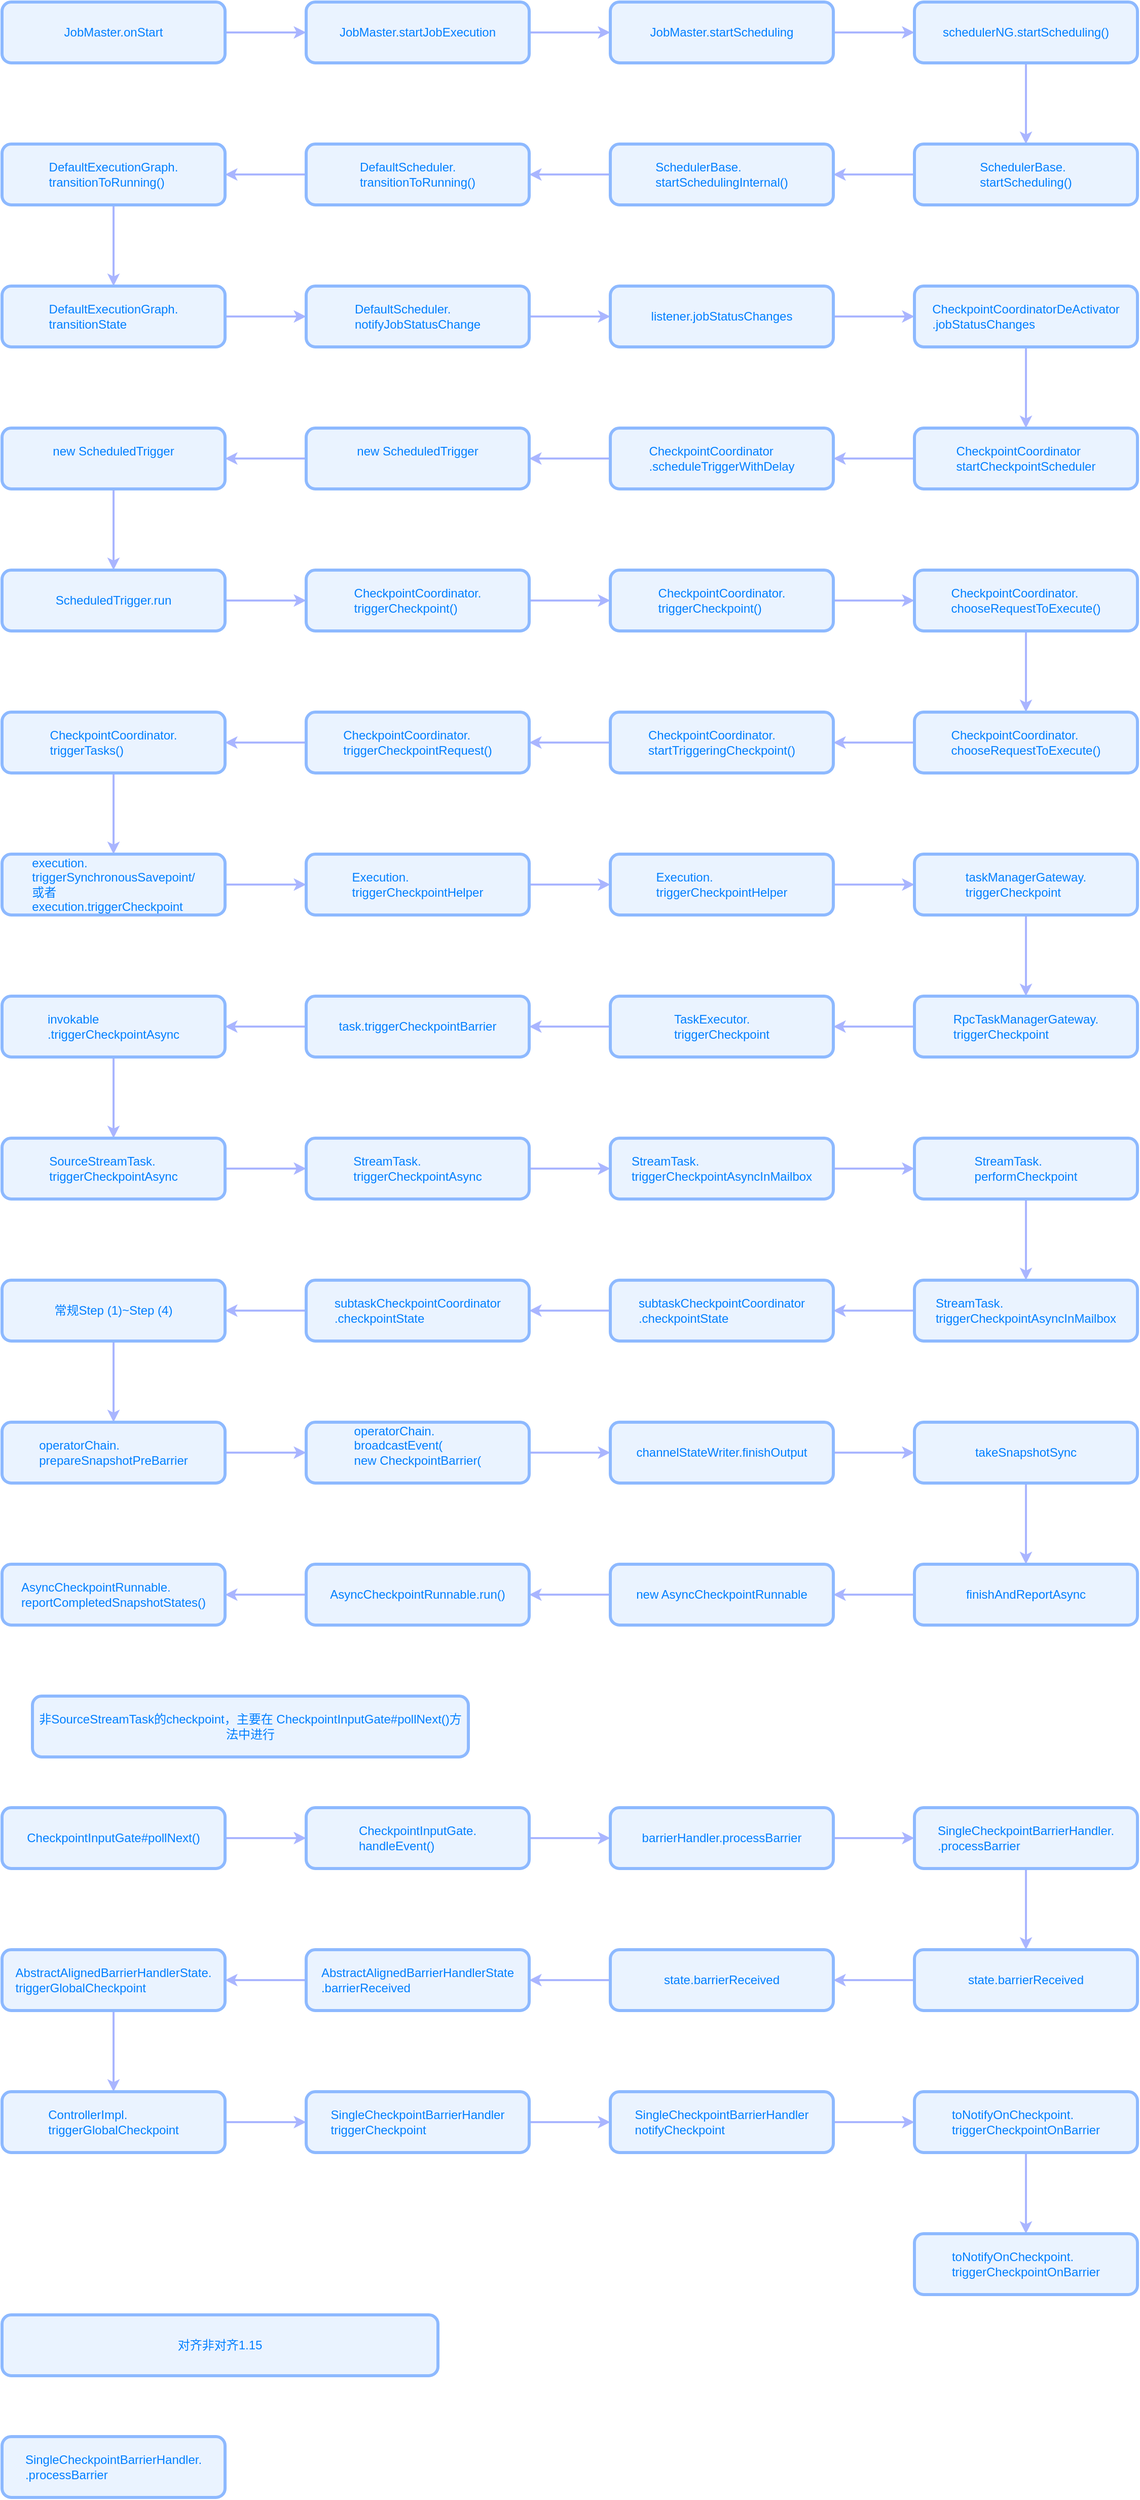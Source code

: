 <mxfile version="20.2.3" type="github">
  <diagram id="rIVFuziZvPPRcLXx0T_O" name="第 1 页">
    <mxGraphModel dx="1422" dy="706" grid="1" gridSize="10" guides="1" tooltips="1" connect="1" arrows="1" fold="1" page="1" pageScale="1" pageWidth="827" pageHeight="1169" math="0" shadow="0">
      <root>
        <mxCell id="0" />
        <mxCell id="1" parent="0" />
        <mxCell id="JBiYZkBzwP2a8FWgT42R-4" value="" style="edgeStyle=orthogonalEdgeStyle;rounded=0;orthogonalLoop=1;jettySize=auto;html=1;fontFamily=Helvetica;fontSize=12;fontColor=#007FFF;strokeColor=#A9B5FF;strokeWidth=2;" parent="1" source="JBiYZkBzwP2a8FWgT42R-1" target="JBiYZkBzwP2a8FWgT42R-3" edge="1">
          <mxGeometry relative="1" as="geometry" />
        </mxCell>
        <mxCell id="JBiYZkBzwP2a8FWgT42R-1" value="&lt;span style=&quot;text-align: left;&quot;&gt;&lt;font color=&quot;#007fff&quot;&gt;JobMaster.&lt;/font&gt;&lt;/span&gt;&lt;font color=&quot;#007fff&quot;&gt;onStart&lt;/font&gt;" style="rounded=1;whiteSpace=wrap;html=1;fillColor=#EAF3FF;strokeColor=#8DB9FF;strokeWidth=3;" parent="1" vertex="1">
          <mxGeometry x="50" y="120" width="220" height="60" as="geometry" />
        </mxCell>
        <mxCell id="JBiYZkBzwP2a8FWgT42R-6" value="" style="edgeStyle=orthogonalEdgeStyle;rounded=0;orthogonalLoop=1;jettySize=auto;html=1;fontFamily=Helvetica;fontSize=12;fontColor=#007FFF;strokeColor=#A9B5FF;strokeWidth=2;" parent="1" source="JBiYZkBzwP2a8FWgT42R-3" target="JBiYZkBzwP2a8FWgT42R-5" edge="1">
          <mxGeometry relative="1" as="geometry" />
        </mxCell>
        <mxCell id="JBiYZkBzwP2a8FWgT42R-3" value="&lt;span style=&quot;text-align: left;&quot;&gt;&lt;font color=&quot;#007fff&quot;&gt;JobMaster.startJobExecution&lt;/font&gt;&lt;/span&gt;" style="rounded=1;whiteSpace=wrap;html=1;fillColor=#EAF3FF;strokeColor=#8DB9FF;strokeWidth=3;" parent="1" vertex="1">
          <mxGeometry x="350" y="120" width="220" height="60" as="geometry" />
        </mxCell>
        <mxCell id="JBiYZkBzwP2a8FWgT42R-8" value="" style="edgeStyle=orthogonalEdgeStyle;rounded=0;orthogonalLoop=1;jettySize=auto;html=1;fontFamily=Helvetica;fontSize=12;fontColor=#007FFF;strokeColor=#A9B5FF;strokeWidth=2;" parent="1" source="JBiYZkBzwP2a8FWgT42R-5" target="JBiYZkBzwP2a8FWgT42R-7" edge="1">
          <mxGeometry relative="1" as="geometry" />
        </mxCell>
        <mxCell id="JBiYZkBzwP2a8FWgT42R-5" value="&lt;span style=&quot;text-align: left;&quot;&gt;&lt;font color=&quot;#007fff&quot;&gt;JobMaster.&lt;/font&gt;&lt;/span&gt;&lt;font color=&quot;#007fff&quot;&gt;startScheduling&lt;/font&gt;" style="rounded=1;whiteSpace=wrap;html=1;fillColor=#EAF3FF;strokeColor=#8DB9FF;strokeWidth=3;" parent="1" vertex="1">
          <mxGeometry x="650" y="120" width="220" height="60" as="geometry" />
        </mxCell>
        <mxCell id="JBiYZkBzwP2a8FWgT42R-10" value="" style="edgeStyle=orthogonalEdgeStyle;rounded=0;orthogonalLoop=1;jettySize=auto;html=1;fontFamily=Helvetica;fontSize=12;fontColor=#007FFF;strokeColor=#A9B5FF;strokeWidth=2;" parent="1" source="JBiYZkBzwP2a8FWgT42R-7" target="JBiYZkBzwP2a8FWgT42R-9" edge="1">
          <mxGeometry relative="1" as="geometry" />
        </mxCell>
        <mxCell id="JBiYZkBzwP2a8FWgT42R-7" value="&lt;div style=&quot;text-align: left;&quot;&gt;&lt;span style=&quot;background-color: initial;&quot;&gt;&lt;font color=&quot;#007fff&quot;&gt;schedulerNG.startScheduling()&lt;/font&gt;&lt;/span&gt;&lt;/div&gt;" style="rounded=1;whiteSpace=wrap;html=1;fillColor=#EAF3FF;strokeColor=#8DB9FF;strokeWidth=3;" parent="1" vertex="1">
          <mxGeometry x="950" y="120" width="220" height="60" as="geometry" />
        </mxCell>
        <mxCell id="JBiYZkBzwP2a8FWgT42R-12" value="" style="edgeStyle=orthogonalEdgeStyle;rounded=0;orthogonalLoop=1;jettySize=auto;html=1;fontFamily=Helvetica;fontSize=12;fontColor=#007FFF;strokeColor=#A9B5FF;strokeWidth=2;" parent="1" source="JBiYZkBzwP2a8FWgT42R-9" target="JBiYZkBzwP2a8FWgT42R-11" edge="1">
          <mxGeometry relative="1" as="geometry" />
        </mxCell>
        <mxCell id="JBiYZkBzwP2a8FWgT42R-9" value="&lt;div style=&quot;text-align: left;&quot;&gt;&lt;span style=&quot;background-color: initial;&quot;&gt;&lt;font color=&quot;#007fff&quot;&gt;SchedulerBase.&lt;/font&gt;&lt;/span&gt;&lt;/div&gt;&lt;span style=&quot;color: rgb(0, 127, 255); text-align: left;&quot;&gt;startScheduling()&lt;/span&gt;" style="rounded=1;whiteSpace=wrap;html=1;fillColor=#EAF3FF;strokeColor=#8DB9FF;strokeWidth=3;" parent="1" vertex="1">
          <mxGeometry x="950" y="260" width="220" height="60" as="geometry" />
        </mxCell>
        <mxCell id="JBiYZkBzwP2a8FWgT42R-14" value="" style="edgeStyle=orthogonalEdgeStyle;rounded=0;orthogonalLoop=1;jettySize=auto;html=1;fontFamily=Helvetica;fontSize=12;fontColor=#007FFF;strokeColor=#A9B5FF;strokeWidth=2;" parent="1" source="JBiYZkBzwP2a8FWgT42R-11" target="JBiYZkBzwP2a8FWgT42R-13" edge="1">
          <mxGeometry relative="1" as="geometry" />
        </mxCell>
        <mxCell id="JBiYZkBzwP2a8FWgT42R-11" value="&lt;div style=&quot;text-align: left;&quot;&gt;&lt;span style=&quot;background-color: initial;&quot;&gt;&lt;font color=&quot;#007fff&quot;&gt;SchedulerBase.&lt;/font&gt;&lt;/span&gt;&lt;/div&gt;&lt;div style=&quot;text-align: left;&quot;&gt;&lt;span style=&quot;background-color: initial;&quot;&gt;&lt;font color=&quot;#007fff&quot;&gt;startSchedulingInternal()&lt;/font&gt;&lt;/span&gt;&lt;/div&gt;" style="rounded=1;whiteSpace=wrap;html=1;fillColor=#EAF3FF;strokeColor=#8DB9FF;strokeWidth=3;" parent="1" vertex="1">
          <mxGeometry x="650" y="260" width="220" height="60" as="geometry" />
        </mxCell>
        <mxCell id="JBiYZkBzwP2a8FWgT42R-16" value="" style="edgeStyle=orthogonalEdgeStyle;rounded=0;orthogonalLoop=1;jettySize=auto;html=1;fontFamily=Helvetica;fontSize=12;fontColor=#007FFF;strokeColor=#A9B5FF;strokeWidth=2;" parent="1" source="JBiYZkBzwP2a8FWgT42R-13" target="JBiYZkBzwP2a8FWgT42R-15" edge="1">
          <mxGeometry relative="1" as="geometry" />
        </mxCell>
        <mxCell id="JBiYZkBzwP2a8FWgT42R-13" value="&lt;div style=&quot;text-align: left;&quot;&gt;&lt;span style=&quot;background-color: initial;&quot;&gt;&lt;font color=&quot;#007fff&quot;&gt;DefaultScheduler&lt;/font&gt;&lt;/span&gt;&lt;span style=&quot;color: rgb(0, 127, 255); background-color: initial;&quot;&gt;.&lt;/span&gt;&lt;/div&gt;&lt;div style=&quot;text-align: left;&quot;&gt;&lt;span style=&quot;background-color: initial;&quot;&gt;&lt;font color=&quot;#007fff&quot;&gt;transitionToRunning&lt;/font&gt;&lt;/span&gt;&lt;span style=&quot;color: rgb(0, 127, 255); background-color: initial;&quot;&gt;()&lt;/span&gt;&lt;/div&gt;" style="rounded=1;whiteSpace=wrap;html=1;fillColor=#EAF3FF;strokeColor=#8DB9FF;strokeWidth=3;" parent="1" vertex="1">
          <mxGeometry x="350" y="260" width="220" height="60" as="geometry" />
        </mxCell>
        <mxCell id="JBiYZkBzwP2a8FWgT42R-18" value="" style="edgeStyle=orthogonalEdgeStyle;rounded=0;orthogonalLoop=1;jettySize=auto;html=1;fontFamily=Helvetica;fontSize=12;fontColor=#007FFF;strokeColor=#A9B5FF;strokeWidth=2;" parent="1" source="JBiYZkBzwP2a8FWgT42R-15" target="JBiYZkBzwP2a8FWgT42R-17" edge="1">
          <mxGeometry relative="1" as="geometry" />
        </mxCell>
        <mxCell id="JBiYZkBzwP2a8FWgT42R-15" value="&lt;div style=&quot;text-align: left;&quot;&gt;&lt;span style=&quot;background-color: initial;&quot;&gt;&lt;font color=&quot;#007fff&quot;&gt;DefaultExecutionGraph&lt;/font&gt;&lt;/span&gt;&lt;span style=&quot;background-color: initial; color: rgb(0, 127, 255);&quot;&gt;.&lt;/span&gt;&lt;/div&gt;&lt;div style=&quot;text-align: left;&quot;&gt;&lt;span style=&quot;background-color: initial;&quot;&gt;&lt;font color=&quot;#007fff&quot;&gt;transitionToRunning&lt;/font&gt;&lt;/span&gt;&lt;span style=&quot;color: rgb(0, 127, 255); background-color: initial;&quot;&gt;()&lt;/span&gt;&lt;/div&gt;" style="rounded=1;whiteSpace=wrap;html=1;fillColor=#EAF3FF;strokeColor=#8DB9FF;strokeWidth=3;" parent="1" vertex="1">
          <mxGeometry x="50" y="260" width="220" height="60" as="geometry" />
        </mxCell>
        <mxCell id="JBiYZkBzwP2a8FWgT42R-20" value="" style="edgeStyle=orthogonalEdgeStyle;rounded=0;orthogonalLoop=1;jettySize=auto;html=1;fontFamily=Helvetica;fontSize=12;fontColor=#007FFF;strokeColor=#A9B5FF;strokeWidth=2;" parent="1" source="JBiYZkBzwP2a8FWgT42R-17" target="JBiYZkBzwP2a8FWgT42R-19" edge="1">
          <mxGeometry relative="1" as="geometry" />
        </mxCell>
        <mxCell id="JBiYZkBzwP2a8FWgT42R-17" value="&lt;div style=&quot;text-align: left;&quot;&gt;&lt;span style=&quot;background-color: initial;&quot;&gt;&lt;font color=&quot;#007fff&quot;&gt;DefaultExecutionGraph&lt;/font&gt;&lt;/span&gt;&lt;span style=&quot;background-color: initial; color: rgb(0, 127, 255);&quot;&gt;.&lt;/span&gt;&lt;/div&gt;&lt;div style=&quot;text-align: left;&quot;&gt;&lt;font color=&quot;#007fff&quot;&gt;transitionState&lt;/font&gt;&lt;br&gt;&lt;/div&gt;" style="rounded=1;whiteSpace=wrap;html=1;fillColor=#EAF3FF;strokeColor=#8DB9FF;strokeWidth=3;" parent="1" vertex="1">
          <mxGeometry x="50" y="400" width="220" height="60" as="geometry" />
        </mxCell>
        <mxCell id="JBiYZkBzwP2a8FWgT42R-22" value="" style="edgeStyle=orthogonalEdgeStyle;rounded=0;orthogonalLoop=1;jettySize=auto;html=1;fontFamily=Helvetica;fontSize=12;fontColor=#007FFF;strokeColor=#A9B5FF;strokeWidth=2;" parent="1" source="JBiYZkBzwP2a8FWgT42R-19" target="JBiYZkBzwP2a8FWgT42R-21" edge="1">
          <mxGeometry relative="1" as="geometry" />
        </mxCell>
        <mxCell id="JBiYZkBzwP2a8FWgT42R-19" value="&lt;div style=&quot;text-align: left;&quot;&gt;&lt;span style=&quot;background-color: initial;&quot;&gt;&lt;font color=&quot;#007fff&quot;&gt;DefaultScheduler&lt;/font&gt;&lt;/span&gt;&lt;span style=&quot;color: rgb(0, 127, 255); background-color: initial;&quot;&gt;.&lt;/span&gt;&lt;/div&gt;&lt;div style=&quot;text-align: left;&quot;&gt;&lt;font color=&quot;#007fff&quot;&gt;notifyJobStatusChange&lt;/font&gt;&lt;br&gt;&lt;/div&gt;" style="rounded=1;whiteSpace=wrap;html=1;fillColor=#EAF3FF;strokeColor=#8DB9FF;strokeWidth=3;" parent="1" vertex="1">
          <mxGeometry x="350" y="400" width="220" height="60" as="geometry" />
        </mxCell>
        <mxCell id="JBiYZkBzwP2a8FWgT42R-24" value="" style="edgeStyle=orthogonalEdgeStyle;rounded=0;orthogonalLoop=1;jettySize=auto;html=1;fontFamily=Helvetica;fontSize=12;fontColor=#007FFF;strokeColor=#A9B5FF;strokeWidth=2;" parent="1" source="JBiYZkBzwP2a8FWgT42R-21" target="JBiYZkBzwP2a8FWgT42R-23" edge="1">
          <mxGeometry relative="1" as="geometry" />
        </mxCell>
        <mxCell id="JBiYZkBzwP2a8FWgT42R-21" value="&lt;div style=&quot;text-align: left;&quot;&gt;&lt;font color=&quot;#007fff&quot;&gt;listener.jobStatusChanges&lt;/font&gt;&lt;br&gt;&lt;/div&gt;" style="rounded=1;whiteSpace=wrap;html=1;fillColor=#EAF3FF;strokeColor=#8DB9FF;strokeWidth=3;" parent="1" vertex="1">
          <mxGeometry x="650" y="400" width="220" height="60" as="geometry" />
        </mxCell>
        <mxCell id="JBiYZkBzwP2a8FWgT42R-26" value="" style="edgeStyle=orthogonalEdgeStyle;rounded=0;orthogonalLoop=1;jettySize=auto;html=1;fontFamily=Helvetica;fontSize=12;fontColor=#007FFF;strokeColor=#A9B5FF;strokeWidth=2;" parent="1" source="JBiYZkBzwP2a8FWgT42R-23" target="JBiYZkBzwP2a8FWgT42R-25" edge="1">
          <mxGeometry relative="1" as="geometry" />
        </mxCell>
        <mxCell id="JBiYZkBzwP2a8FWgT42R-23" value="&lt;div style=&quot;text-align: left;&quot;&gt;&lt;span style=&quot;background-color: initial;&quot;&gt;&lt;font color=&quot;#007fff&quot;&gt;CheckpointCoordinatorDeActivator&lt;/font&gt;&lt;/span&gt;&lt;/div&gt;&lt;div style=&quot;text-align: left;&quot;&gt;&lt;font color=&quot;#007fff&quot;&gt;.jobStatusChanges&lt;/font&gt;&lt;br&gt;&lt;/div&gt;" style="rounded=1;whiteSpace=wrap;html=1;fillColor=#EAF3FF;strokeColor=#8DB9FF;strokeWidth=3;" parent="1" vertex="1">
          <mxGeometry x="950" y="400" width="220" height="60" as="geometry" />
        </mxCell>
        <mxCell id="JBiYZkBzwP2a8FWgT42R-28" value="" style="edgeStyle=orthogonalEdgeStyle;rounded=0;orthogonalLoop=1;jettySize=auto;html=1;fontFamily=Helvetica;fontSize=12;fontColor=#007FFF;strokeColor=#A9B5FF;strokeWidth=2;" parent="1" source="JBiYZkBzwP2a8FWgT42R-25" target="JBiYZkBzwP2a8FWgT42R-27" edge="1">
          <mxGeometry relative="1" as="geometry" />
        </mxCell>
        <mxCell id="JBiYZkBzwP2a8FWgT42R-25" value="&lt;div style=&quot;text-align: left;&quot;&gt;&lt;span style=&quot;background-color: initial;&quot;&gt;&lt;font color=&quot;#007fff&quot;&gt;CheckpointCoordinator&lt;/font&gt;&lt;/span&gt;&lt;/div&gt;&lt;div style=&quot;text-align: left;&quot;&gt;&lt;font color=&quot;#007fff&quot;&gt;startCheckpointScheduler&lt;/font&gt;&lt;br&gt;&lt;/div&gt;" style="rounded=1;whiteSpace=wrap;html=1;fillColor=#EAF3FF;strokeColor=#8DB9FF;strokeWidth=3;" parent="1" vertex="1">
          <mxGeometry x="950" y="540" width="220" height="60" as="geometry" />
        </mxCell>
        <mxCell id="JBiYZkBzwP2a8FWgT42R-30" value="" style="edgeStyle=orthogonalEdgeStyle;rounded=0;orthogonalLoop=1;jettySize=auto;html=1;fontFamily=Helvetica;fontSize=12;fontColor=#007FFF;strokeColor=#A9B5FF;strokeWidth=2;" parent="1" source="JBiYZkBzwP2a8FWgT42R-27" target="JBiYZkBzwP2a8FWgT42R-29" edge="1">
          <mxGeometry relative="1" as="geometry" />
        </mxCell>
        <mxCell id="JBiYZkBzwP2a8FWgT42R-27" value="&lt;div style=&quot;text-align: left;&quot;&gt;&lt;span style=&quot;background-color: initial;&quot;&gt;&lt;font color=&quot;#007fff&quot;&gt;CheckpointCoordinator&lt;/font&gt;&lt;/span&gt;&lt;/div&gt;&lt;div style=&quot;text-align: left;&quot;&gt;&lt;font color=&quot;#007fff&quot;&gt;.&lt;/font&gt;&lt;span style=&quot;color: rgb(0, 127, 255); background-color: initial;&quot;&gt;scheduleTriggerWithDelay&lt;/span&gt;&lt;/div&gt;" style="rounded=1;whiteSpace=wrap;html=1;fillColor=#EAF3FF;strokeColor=#8DB9FF;strokeWidth=3;" parent="1" vertex="1">
          <mxGeometry x="650" y="540" width="220" height="60" as="geometry" />
        </mxCell>
        <mxCell id="JBiYZkBzwP2a8FWgT42R-32" value="" style="edgeStyle=orthogonalEdgeStyle;rounded=0;orthogonalLoop=1;jettySize=auto;html=1;fontFamily=Helvetica;fontSize=12;fontColor=#007FFF;strokeColor=#A9B5FF;strokeWidth=2;" parent="1" source="JBiYZkBzwP2a8FWgT42R-29" target="JBiYZkBzwP2a8FWgT42R-31" edge="1">
          <mxGeometry relative="1" as="geometry" />
        </mxCell>
        <mxCell id="JBiYZkBzwP2a8FWgT42R-29" value="&lt;div style=&quot;text-align: left;&quot;&gt;&lt;font color=&quot;#007fff&quot;&gt;new&amp;nbsp;&lt;/font&gt;&lt;span style=&quot;color: rgb(0, 127, 255); background-color: initial;&quot;&gt;ScheduledTrigger&lt;/span&gt;&lt;/div&gt;&lt;div style=&quot;text-align: left;&quot;&gt;&lt;font color=&quot;#007fff&quot;&gt;&amp;nbsp;&lt;/font&gt;&lt;/div&gt;" style="rounded=1;whiteSpace=wrap;html=1;fillColor=#EAF3FF;strokeColor=#8DB9FF;strokeWidth=3;" parent="1" vertex="1">
          <mxGeometry x="350" y="540" width="220" height="60" as="geometry" />
        </mxCell>
        <mxCell id="JBiYZkBzwP2a8FWgT42R-34" value="" style="edgeStyle=orthogonalEdgeStyle;rounded=0;orthogonalLoop=1;jettySize=auto;html=1;fontFamily=Helvetica;fontSize=12;fontColor=#007FFF;strokeColor=#A9B5FF;strokeWidth=2;" parent="1" source="JBiYZkBzwP2a8FWgT42R-31" target="JBiYZkBzwP2a8FWgT42R-33" edge="1">
          <mxGeometry relative="1" as="geometry" />
        </mxCell>
        <mxCell id="JBiYZkBzwP2a8FWgT42R-31" value="&lt;div style=&quot;text-align: left;&quot;&gt;&lt;font color=&quot;#007fff&quot;&gt;new&amp;nbsp;&lt;/font&gt;&lt;span style=&quot;color: rgb(0, 127, 255); background-color: initial;&quot;&gt;ScheduledTrigger&lt;/span&gt;&lt;/div&gt;&lt;div style=&quot;text-align: left;&quot;&gt;&lt;font color=&quot;#007fff&quot;&gt;&amp;nbsp;&lt;/font&gt;&lt;/div&gt;" style="rounded=1;whiteSpace=wrap;html=1;fillColor=#EAF3FF;strokeColor=#8DB9FF;strokeWidth=3;" parent="1" vertex="1">
          <mxGeometry x="50" y="540" width="220" height="60" as="geometry" />
        </mxCell>
        <mxCell id="JBiYZkBzwP2a8FWgT42R-36" value="" style="edgeStyle=orthogonalEdgeStyle;rounded=0;orthogonalLoop=1;jettySize=auto;html=1;fontFamily=Helvetica;fontSize=12;fontColor=#007FFF;strokeColor=#A9B5FF;strokeWidth=2;" parent="1" source="JBiYZkBzwP2a8FWgT42R-33" target="JBiYZkBzwP2a8FWgT42R-35" edge="1">
          <mxGeometry relative="1" as="geometry" />
        </mxCell>
        <mxCell id="JBiYZkBzwP2a8FWgT42R-33" value="&lt;div style=&quot;text-align: left;&quot;&gt;&lt;font color=&quot;#007fff&quot;&gt;ScheduledTrigger.run&lt;/font&gt;&lt;br&gt;&lt;/div&gt;" style="rounded=1;whiteSpace=wrap;html=1;fillColor=#EAF3FF;strokeColor=#8DB9FF;strokeWidth=3;" parent="1" vertex="1">
          <mxGeometry x="50" y="680" width="220" height="60" as="geometry" />
        </mxCell>
        <mxCell id="JBiYZkBzwP2a8FWgT42R-38" value="" style="edgeStyle=orthogonalEdgeStyle;rounded=0;orthogonalLoop=1;jettySize=auto;html=1;fontFamily=Helvetica;fontSize=12;fontColor=#007FFF;strokeColor=#A9B5FF;strokeWidth=2;" parent="1" source="JBiYZkBzwP2a8FWgT42R-35" target="JBiYZkBzwP2a8FWgT42R-37" edge="1">
          <mxGeometry relative="1" as="geometry" />
        </mxCell>
        <mxCell id="JBiYZkBzwP2a8FWgT42R-35" value="&lt;div style=&quot;text-align: left;&quot;&gt;&lt;font color=&quot;#007fff&quot;&gt;CheckpointCoordinator.&lt;/font&gt;&lt;br&gt;&lt;/div&gt;&lt;div style=&quot;text-align: left;&quot;&gt;&lt;font color=&quot;#007fff&quot;&gt;triggerCheckpoint()&lt;br&gt;&lt;/font&gt;&lt;/div&gt;" style="rounded=1;whiteSpace=wrap;html=1;fillColor=#EAF3FF;strokeColor=#8DB9FF;strokeWidth=3;" parent="1" vertex="1">
          <mxGeometry x="350" y="680" width="220" height="60" as="geometry" />
        </mxCell>
        <mxCell id="JBiYZkBzwP2a8FWgT42R-40" value="" style="edgeStyle=orthogonalEdgeStyle;rounded=0;orthogonalLoop=1;jettySize=auto;html=1;fontFamily=Helvetica;fontSize=12;fontColor=#007FFF;strokeColor=#A9B5FF;strokeWidth=2;" parent="1" source="JBiYZkBzwP2a8FWgT42R-37" target="JBiYZkBzwP2a8FWgT42R-39" edge="1">
          <mxGeometry relative="1" as="geometry" />
        </mxCell>
        <mxCell id="JBiYZkBzwP2a8FWgT42R-37" value="&lt;div style=&quot;text-align: left;&quot;&gt;&lt;font color=&quot;#007fff&quot;&gt;CheckpointCoordinator.&lt;/font&gt;&lt;br&gt;&lt;/div&gt;&lt;div style=&quot;text-align: left;&quot;&gt;&lt;font color=&quot;#007fff&quot;&gt;triggerCheckpoint()&lt;br&gt;&lt;/font&gt;&lt;/div&gt;" style="rounded=1;whiteSpace=wrap;html=1;fillColor=#EAF3FF;strokeColor=#8DB9FF;strokeWidth=3;" parent="1" vertex="1">
          <mxGeometry x="650" y="680" width="220" height="60" as="geometry" />
        </mxCell>
        <mxCell id="JBiYZkBzwP2a8FWgT42R-42" value="" style="edgeStyle=orthogonalEdgeStyle;rounded=0;orthogonalLoop=1;jettySize=auto;html=1;fontFamily=Helvetica;fontSize=12;fontColor=#007FFF;strokeColor=#A9B5FF;strokeWidth=2;" parent="1" source="JBiYZkBzwP2a8FWgT42R-39" target="JBiYZkBzwP2a8FWgT42R-41" edge="1">
          <mxGeometry relative="1" as="geometry" />
        </mxCell>
        <mxCell id="JBiYZkBzwP2a8FWgT42R-39" value="&lt;div style=&quot;text-align: left;&quot;&gt;&lt;font color=&quot;#007fff&quot;&gt;CheckpointCoordinator.&lt;/font&gt;&lt;br&gt;&lt;/div&gt;&lt;div style=&quot;text-align: left;&quot;&gt;&lt;span style=&quot;background-color: initial;&quot;&gt;&lt;font color=&quot;#007fff&quot;&gt;chooseRequestToExecute&lt;/font&gt;&lt;/span&gt;&lt;span style=&quot;color: rgb(0, 127, 255); background-color: initial;&quot;&gt;()&lt;/span&gt;&lt;/div&gt;" style="rounded=1;whiteSpace=wrap;html=1;fillColor=#EAF3FF;strokeColor=#8DB9FF;strokeWidth=3;" parent="1" vertex="1">
          <mxGeometry x="950" y="680" width="220" height="60" as="geometry" />
        </mxCell>
        <mxCell id="JBiYZkBzwP2a8FWgT42R-44" value="" style="edgeStyle=orthogonalEdgeStyle;rounded=0;orthogonalLoop=1;jettySize=auto;html=1;fontFamily=Helvetica;fontSize=12;fontColor=#007FFF;strokeColor=#A9B5FF;strokeWidth=2;" parent="1" source="JBiYZkBzwP2a8FWgT42R-41" target="JBiYZkBzwP2a8FWgT42R-43" edge="1">
          <mxGeometry relative="1" as="geometry" />
        </mxCell>
        <mxCell id="JBiYZkBzwP2a8FWgT42R-41" value="&lt;div style=&quot;text-align: left;&quot;&gt;&lt;font color=&quot;#007fff&quot;&gt;CheckpointCoordinator.&lt;/font&gt;&lt;br&gt;&lt;/div&gt;&lt;div style=&quot;text-align: left;&quot;&gt;&lt;span style=&quot;background-color: initial;&quot;&gt;&lt;font color=&quot;#007fff&quot;&gt;chooseRequestToExecute&lt;/font&gt;&lt;/span&gt;&lt;span style=&quot;color: rgb(0, 127, 255); background-color: initial;&quot;&gt;()&lt;/span&gt;&lt;/div&gt;" style="rounded=1;whiteSpace=wrap;html=1;fillColor=#EAF3FF;strokeColor=#8DB9FF;strokeWidth=3;" parent="1" vertex="1">
          <mxGeometry x="950" y="820" width="220" height="60" as="geometry" />
        </mxCell>
        <mxCell id="JBiYZkBzwP2a8FWgT42R-63" value="" style="edgeStyle=orthogonalEdgeStyle;rounded=0;orthogonalLoop=1;jettySize=auto;html=1;fontFamily=Helvetica;fontSize=12;fontColor=#007FFF;strokeColor=#A9B5FF;strokeWidth=2;" parent="1" source="JBiYZkBzwP2a8FWgT42R-43" target="JBiYZkBzwP2a8FWgT42R-62" edge="1">
          <mxGeometry relative="1" as="geometry" />
        </mxCell>
        <mxCell id="JBiYZkBzwP2a8FWgT42R-43" value="&lt;div style=&quot;text-align: left;&quot;&gt;&lt;font color=&quot;#007fff&quot;&gt;CheckpointCoordinator.&lt;/font&gt;&lt;br&gt;&lt;/div&gt;&lt;div style=&quot;text-align: left;&quot;&gt;&lt;span style=&quot;background-color: initial;&quot;&gt;&lt;font color=&quot;#007fff&quot;&gt;startTriggeringCheckpoint&lt;/font&gt;&lt;/span&gt;&lt;span style=&quot;background-color: initial; color: rgb(0, 127, 255);&quot;&gt;()&lt;/span&gt;&lt;/div&gt;" style="rounded=1;whiteSpace=wrap;html=1;fillColor=#EAF3FF;strokeColor=#8DB9FF;strokeWidth=3;" parent="1" vertex="1">
          <mxGeometry x="650" y="820" width="220" height="60" as="geometry" />
        </mxCell>
        <mxCell id="JBiYZkBzwP2a8FWgT42R-65" value="" style="edgeStyle=orthogonalEdgeStyle;rounded=0;orthogonalLoop=1;jettySize=auto;html=1;fontFamily=Helvetica;fontSize=12;fontColor=#007FFF;strokeColor=#A9B5FF;strokeWidth=2;" parent="1" source="JBiYZkBzwP2a8FWgT42R-62" target="JBiYZkBzwP2a8FWgT42R-64" edge="1">
          <mxGeometry relative="1" as="geometry" />
        </mxCell>
        <mxCell id="JBiYZkBzwP2a8FWgT42R-62" value="&lt;div style=&quot;text-align: left;&quot;&gt;&lt;font color=&quot;#007fff&quot;&gt;CheckpointCoordinator.&lt;/font&gt;&lt;br&gt;&lt;/div&gt;&lt;div style=&quot;text-align: left;&quot;&gt;&lt;span style=&quot;background-color: initial;&quot;&gt;&lt;font color=&quot;#007fff&quot;&gt;triggerCheckpointRequest&lt;/font&gt;&lt;/span&gt;&lt;span style=&quot;background-color: initial; color: rgb(0, 127, 255);&quot;&gt;()&lt;/span&gt;&lt;/div&gt;" style="rounded=1;whiteSpace=wrap;html=1;fillColor=#EAF3FF;strokeColor=#8DB9FF;strokeWidth=3;" parent="1" vertex="1">
          <mxGeometry x="350" y="820" width="220" height="60" as="geometry" />
        </mxCell>
        <mxCell id="JBiYZkBzwP2a8FWgT42R-67" value="" style="edgeStyle=orthogonalEdgeStyle;rounded=0;orthogonalLoop=1;jettySize=auto;html=1;fontFamily=Helvetica;fontSize=12;fontColor=#007FFF;strokeColor=#A9B5FF;strokeWidth=2;" parent="1" source="JBiYZkBzwP2a8FWgT42R-64" target="JBiYZkBzwP2a8FWgT42R-66" edge="1">
          <mxGeometry relative="1" as="geometry" />
        </mxCell>
        <mxCell id="JBiYZkBzwP2a8FWgT42R-64" value="&lt;div style=&quot;text-align: left;&quot;&gt;&lt;font color=&quot;#007fff&quot;&gt;CheckpointCoordinator.&lt;/font&gt;&lt;br&gt;&lt;/div&gt;&lt;div style=&quot;text-align: left;&quot;&gt;&lt;span style=&quot;background-color: initial;&quot;&gt;&lt;font color=&quot;#007fff&quot;&gt;triggerTasks&lt;/font&gt;&lt;/span&gt;&lt;span style=&quot;background-color: initial; color: rgb(0, 127, 255);&quot;&gt;()&lt;/span&gt;&lt;/div&gt;" style="rounded=1;whiteSpace=wrap;html=1;fillColor=#EAF3FF;strokeColor=#8DB9FF;strokeWidth=3;" parent="1" vertex="1">
          <mxGeometry x="50" y="820" width="220" height="60" as="geometry" />
        </mxCell>
        <mxCell id="JBiYZkBzwP2a8FWgT42R-69" value="" style="edgeStyle=orthogonalEdgeStyle;rounded=0;orthogonalLoop=1;jettySize=auto;html=1;fontFamily=Helvetica;fontSize=12;fontColor=#007FFF;strokeColor=#A9B5FF;strokeWidth=2;" parent="1" source="JBiYZkBzwP2a8FWgT42R-66" target="JBiYZkBzwP2a8FWgT42R-68" edge="1">
          <mxGeometry relative="1" as="geometry" />
        </mxCell>
        <mxCell id="JBiYZkBzwP2a8FWgT42R-66" value="&lt;div style=&quot;text-align: left;&quot;&gt;&lt;font color=&quot;#007fff&quot;&gt;execution.&lt;/font&gt;&lt;/div&gt;&lt;div style=&quot;text-align: left;&quot;&gt;&lt;font color=&quot;#007fff&quot;&gt;triggerSynchronousSavepoint/&lt;/font&gt;&lt;br&gt;&lt;/div&gt;&lt;div style=&quot;text-align: left;&quot;&gt;&lt;font color=&quot;#007fff&quot;&gt;或者&lt;/font&gt;&lt;/div&gt;&lt;div style=&quot;text-align: left;&quot;&gt;&lt;font color=&quot;#007fff&quot;&gt;execution.triggerCheckpoint&lt;br&gt;&lt;/font&gt;&lt;/div&gt;" style="rounded=1;whiteSpace=wrap;html=1;fillColor=#EAF3FF;strokeColor=#8DB9FF;strokeWidth=3;" parent="1" vertex="1">
          <mxGeometry x="50" y="960" width="220" height="60" as="geometry" />
        </mxCell>
        <mxCell id="JBiYZkBzwP2a8FWgT42R-71" value="" style="edgeStyle=orthogonalEdgeStyle;rounded=0;orthogonalLoop=1;jettySize=auto;html=1;fontFamily=Helvetica;fontSize=12;fontColor=#007FFF;strokeColor=#A9B5FF;strokeWidth=2;" parent="1" source="JBiYZkBzwP2a8FWgT42R-68" target="JBiYZkBzwP2a8FWgT42R-70" edge="1">
          <mxGeometry relative="1" as="geometry" />
        </mxCell>
        <mxCell id="JBiYZkBzwP2a8FWgT42R-68" value="&lt;div style=&quot;text-align: left;&quot;&gt;&lt;span style=&quot;background-color: initial;&quot;&gt;&lt;font color=&quot;#007fff&quot;&gt;Execution&lt;/font&gt;&lt;/span&gt;&lt;span style=&quot;color: rgb(0, 127, 255); background-color: initial;&quot;&gt;.&lt;/span&gt;&lt;/div&gt;&lt;div style=&quot;text-align: left;&quot;&gt;&lt;font color=&quot;#007fff&quot;&gt;triggerCheckpointHelper&lt;/font&gt;&lt;br&gt;&lt;/div&gt;" style="rounded=1;whiteSpace=wrap;html=1;fillColor=#EAF3FF;strokeColor=#8DB9FF;strokeWidth=3;" parent="1" vertex="1">
          <mxGeometry x="350" y="960" width="220" height="60" as="geometry" />
        </mxCell>
        <mxCell id="JBiYZkBzwP2a8FWgT42R-73" value="" style="edgeStyle=orthogonalEdgeStyle;rounded=0;orthogonalLoop=1;jettySize=auto;html=1;fontFamily=Helvetica;fontSize=12;fontColor=#007FFF;strokeColor=#A9B5FF;strokeWidth=2;" parent="1" source="JBiYZkBzwP2a8FWgT42R-70" target="JBiYZkBzwP2a8FWgT42R-72" edge="1">
          <mxGeometry relative="1" as="geometry" />
        </mxCell>
        <mxCell id="JBiYZkBzwP2a8FWgT42R-70" value="&lt;div style=&quot;text-align: left;&quot;&gt;&lt;span style=&quot;background-color: initial;&quot;&gt;&lt;font color=&quot;#007fff&quot;&gt;Execution&lt;/font&gt;&lt;/span&gt;&lt;span style=&quot;color: rgb(0, 127, 255); background-color: initial;&quot;&gt;.&lt;/span&gt;&lt;/div&gt;&lt;div style=&quot;text-align: left;&quot;&gt;&lt;font color=&quot;#007fff&quot;&gt;triggerCheckpointHelper&lt;/font&gt;&lt;br&gt;&lt;/div&gt;" style="rounded=1;whiteSpace=wrap;html=1;fillColor=#EAF3FF;strokeColor=#8DB9FF;strokeWidth=3;" parent="1" vertex="1">
          <mxGeometry x="650" y="960" width="220" height="60" as="geometry" />
        </mxCell>
        <mxCell id="JBiYZkBzwP2a8FWgT42R-75" value="" style="edgeStyle=orthogonalEdgeStyle;rounded=0;orthogonalLoop=1;jettySize=auto;html=1;fontFamily=Helvetica;fontSize=12;fontColor=#007FFF;strokeColor=#A9B5FF;strokeWidth=2;" parent="1" source="JBiYZkBzwP2a8FWgT42R-72" target="JBiYZkBzwP2a8FWgT42R-74" edge="1">
          <mxGeometry relative="1" as="geometry" />
        </mxCell>
        <mxCell id="JBiYZkBzwP2a8FWgT42R-72" value="&lt;div style=&quot;text-align: left;&quot;&gt;&lt;font color=&quot;#007fff&quot;&gt;taskManagerGateway.&lt;/font&gt;&lt;/div&gt;&lt;div style=&quot;text-align: left;&quot;&gt;&lt;font color=&quot;#007fff&quot;&gt;triggerCheckpoint&lt;/font&gt;&lt;br&gt;&lt;/div&gt;" style="rounded=1;whiteSpace=wrap;html=1;fillColor=#EAF3FF;strokeColor=#8DB9FF;strokeWidth=3;" parent="1" vertex="1">
          <mxGeometry x="950" y="960" width="220" height="60" as="geometry" />
        </mxCell>
        <mxCell id="JBiYZkBzwP2a8FWgT42R-77" value="" style="edgeStyle=orthogonalEdgeStyle;rounded=0;orthogonalLoop=1;jettySize=auto;html=1;fontFamily=Helvetica;fontSize=12;fontColor=#007FFF;strokeColor=#A9B5FF;strokeWidth=2;" parent="1" source="JBiYZkBzwP2a8FWgT42R-74" target="JBiYZkBzwP2a8FWgT42R-76" edge="1">
          <mxGeometry relative="1" as="geometry" />
        </mxCell>
        <mxCell id="JBiYZkBzwP2a8FWgT42R-74" value="&lt;div style=&quot;text-align: left;&quot;&gt;&lt;span style=&quot;background-color: initial;&quot;&gt;&lt;font color=&quot;#007fff&quot;&gt;RpcTaskManagerGateway&lt;/font&gt;&lt;/span&gt;&lt;span style=&quot;background-color: initial; color: rgb(0, 127, 255);&quot;&gt;.&lt;/span&gt;&lt;/div&gt;&lt;div style=&quot;text-align: left;&quot;&gt;&lt;font color=&quot;#007fff&quot;&gt;triggerCheckpoint&lt;/font&gt;&lt;br&gt;&lt;/div&gt;" style="rounded=1;whiteSpace=wrap;html=1;fillColor=#EAF3FF;strokeColor=#8DB9FF;strokeWidth=3;" parent="1" vertex="1">
          <mxGeometry x="950" y="1100" width="220" height="60" as="geometry" />
        </mxCell>
        <mxCell id="JBiYZkBzwP2a8FWgT42R-79" value="" style="edgeStyle=orthogonalEdgeStyle;rounded=0;orthogonalLoop=1;jettySize=auto;html=1;fontFamily=Helvetica;fontSize=12;fontColor=#007FFF;strokeColor=#A9B5FF;strokeWidth=2;" parent="1" source="JBiYZkBzwP2a8FWgT42R-76" target="JBiYZkBzwP2a8FWgT42R-78" edge="1">
          <mxGeometry relative="1" as="geometry" />
        </mxCell>
        <mxCell id="JBiYZkBzwP2a8FWgT42R-76" value="&lt;div style=&quot;text-align: left;&quot;&gt;&lt;span style=&quot;background-color: initial;&quot;&gt;&lt;font color=&quot;#007fff&quot;&gt;TaskExecutor&lt;/font&gt;&lt;/span&gt;&lt;span style=&quot;background-color: initial; color: rgb(0, 127, 255);&quot;&gt;.&lt;/span&gt;&lt;/div&gt;&lt;div style=&quot;text-align: left;&quot;&gt;&lt;font color=&quot;#007fff&quot;&gt;triggerCheckpoint&lt;/font&gt;&lt;br&gt;&lt;/div&gt;" style="rounded=1;whiteSpace=wrap;html=1;fillColor=#EAF3FF;strokeColor=#8DB9FF;strokeWidth=3;" parent="1" vertex="1">
          <mxGeometry x="650" y="1100" width="220" height="60" as="geometry" />
        </mxCell>
        <mxCell id="JBiYZkBzwP2a8FWgT42R-81" value="" style="edgeStyle=orthogonalEdgeStyle;rounded=0;orthogonalLoop=1;jettySize=auto;html=1;fontFamily=Helvetica;fontSize=12;fontColor=#007FFF;strokeColor=#A9B5FF;strokeWidth=2;" parent="1" source="JBiYZkBzwP2a8FWgT42R-78" target="JBiYZkBzwP2a8FWgT42R-80" edge="1">
          <mxGeometry relative="1" as="geometry" />
        </mxCell>
        <mxCell id="JBiYZkBzwP2a8FWgT42R-78" value="&lt;div style=&quot;text-align: left;&quot;&gt;&lt;font color=&quot;#007fff&quot;&gt;task.triggerCheckpointBarrier&lt;/font&gt;&lt;br&gt;&lt;/div&gt;" style="rounded=1;whiteSpace=wrap;html=1;fillColor=#EAF3FF;strokeColor=#8DB9FF;strokeWidth=3;" parent="1" vertex="1">
          <mxGeometry x="350" y="1100" width="220" height="60" as="geometry" />
        </mxCell>
        <mxCell id="JBiYZkBzwP2a8FWgT42R-83" value="" style="edgeStyle=orthogonalEdgeStyle;rounded=0;orthogonalLoop=1;jettySize=auto;html=1;fontFamily=Helvetica;fontSize=12;fontColor=#007FFF;strokeColor=#A9B5FF;strokeWidth=2;" parent="1" source="JBiYZkBzwP2a8FWgT42R-80" target="JBiYZkBzwP2a8FWgT42R-82" edge="1">
          <mxGeometry relative="1" as="geometry" />
        </mxCell>
        <mxCell id="JBiYZkBzwP2a8FWgT42R-80" value="&lt;div style=&quot;text-align: left;&quot;&gt;&lt;font color=&quot;#007fff&quot;&gt;invokable&lt;/font&gt;&lt;/div&gt;&lt;div style=&quot;text-align: left;&quot;&gt;&lt;font color=&quot;#007fff&quot;&gt;.triggerCheckpointAsync&lt;/font&gt;&lt;br&gt;&lt;/div&gt;" style="rounded=1;whiteSpace=wrap;html=1;fillColor=#EAF3FF;strokeColor=#8DB9FF;strokeWidth=3;" parent="1" vertex="1">
          <mxGeometry x="50" y="1100" width="220" height="60" as="geometry" />
        </mxCell>
        <mxCell id="JBiYZkBzwP2a8FWgT42R-85" value="" style="edgeStyle=orthogonalEdgeStyle;rounded=0;orthogonalLoop=1;jettySize=auto;html=1;fontFamily=Helvetica;fontSize=12;fontColor=#007FFF;strokeColor=#A9B5FF;strokeWidth=2;" parent="1" source="JBiYZkBzwP2a8FWgT42R-82" target="JBiYZkBzwP2a8FWgT42R-84" edge="1">
          <mxGeometry relative="1" as="geometry" />
        </mxCell>
        <mxCell id="JBiYZkBzwP2a8FWgT42R-82" value="&lt;div style=&quot;text-align: left;&quot;&gt;&lt;span style=&quot;background-color: initial;&quot;&gt;&lt;font color=&quot;#007fff&quot;&gt;SourceStreamTask.&lt;/font&gt;&lt;/span&gt;&lt;/div&gt;&lt;div style=&quot;text-align: left;&quot;&gt;&lt;span style=&quot;color: rgb(0, 127, 255); background-color: initial;&quot;&gt;triggerCheckpointAsync&lt;/span&gt;&lt;br&gt;&lt;/div&gt;" style="rounded=1;whiteSpace=wrap;html=1;fillColor=#EAF3FF;strokeColor=#8DB9FF;strokeWidth=3;" parent="1" vertex="1">
          <mxGeometry x="50" y="1240" width="220" height="60" as="geometry" />
        </mxCell>
        <mxCell id="JBiYZkBzwP2a8FWgT42R-87" value="" style="edgeStyle=orthogonalEdgeStyle;rounded=0;orthogonalLoop=1;jettySize=auto;html=1;fontFamily=Helvetica;fontSize=12;fontColor=#007FFF;strokeColor=#A9B5FF;strokeWidth=2;" parent="1" source="JBiYZkBzwP2a8FWgT42R-84" target="JBiYZkBzwP2a8FWgT42R-86" edge="1">
          <mxGeometry relative="1" as="geometry" />
        </mxCell>
        <mxCell id="JBiYZkBzwP2a8FWgT42R-84" value="&lt;div style=&quot;text-align: left;&quot;&gt;&lt;span style=&quot;background-color: initial;&quot;&gt;&lt;font color=&quot;#007fff&quot;&gt;StreamTask&lt;/font&gt;&lt;/span&gt;&lt;span style=&quot;color: rgb(0, 127, 255); background-color: initial;&quot;&gt;.&lt;/span&gt;&lt;/div&gt;&lt;div style=&quot;text-align: left;&quot;&gt;&lt;span style=&quot;background-color: initial;&quot;&gt;&lt;font color=&quot;#007fff&quot;&gt;triggerCheckpointAsync&lt;/font&gt;&lt;/span&gt;&lt;/div&gt;" style="rounded=1;whiteSpace=wrap;html=1;fillColor=#EAF3FF;strokeColor=#8DB9FF;strokeWidth=3;" parent="1" vertex="1">
          <mxGeometry x="350" y="1240" width="220" height="60" as="geometry" />
        </mxCell>
        <mxCell id="JBiYZkBzwP2a8FWgT42R-89" value="" style="edgeStyle=orthogonalEdgeStyle;rounded=0;orthogonalLoop=1;jettySize=auto;html=1;fontFamily=Helvetica;fontSize=12;fontColor=#007FFF;strokeColor=#A9B5FF;strokeWidth=2;" parent="1" source="JBiYZkBzwP2a8FWgT42R-86" target="JBiYZkBzwP2a8FWgT42R-88" edge="1">
          <mxGeometry relative="1" as="geometry" />
        </mxCell>
        <mxCell id="JBiYZkBzwP2a8FWgT42R-86" value="&lt;div style=&quot;text-align: left;&quot;&gt;&lt;span style=&quot;background-color: initial;&quot;&gt;&lt;font color=&quot;#007fff&quot;&gt;StreamTask&lt;/font&gt;&lt;/span&gt;&lt;span style=&quot;color: rgb(0, 127, 255); background-color: initial;&quot;&gt;.&lt;/span&gt;&lt;/div&gt;&lt;div style=&quot;text-align: left;&quot;&gt;&lt;font color=&quot;#007fff&quot;&gt;triggerCheckpointAsyncInMailbox&lt;/font&gt;&lt;br&gt;&lt;/div&gt;" style="rounded=1;whiteSpace=wrap;html=1;fillColor=#EAF3FF;strokeColor=#8DB9FF;strokeWidth=3;" parent="1" vertex="1">
          <mxGeometry x="650" y="1240" width="220" height="60" as="geometry" />
        </mxCell>
        <mxCell id="JBiYZkBzwP2a8FWgT42R-91" value="" style="edgeStyle=orthogonalEdgeStyle;rounded=0;orthogonalLoop=1;jettySize=auto;html=1;fontFamily=Helvetica;fontSize=12;fontColor=#007FFF;strokeColor=#A9B5FF;strokeWidth=2;" parent="1" source="JBiYZkBzwP2a8FWgT42R-88" target="JBiYZkBzwP2a8FWgT42R-90" edge="1">
          <mxGeometry relative="1" as="geometry" />
        </mxCell>
        <mxCell id="JBiYZkBzwP2a8FWgT42R-88" value="&lt;div style=&quot;text-align: left;&quot;&gt;&lt;span style=&quot;background-color: initial;&quot;&gt;&lt;font color=&quot;#007fff&quot;&gt;StreamTask&lt;/font&gt;&lt;/span&gt;&lt;span style=&quot;color: rgb(0, 127, 255); background-color: initial;&quot;&gt;.&lt;/span&gt;&lt;/div&gt;&lt;div style=&quot;text-align: left;&quot;&gt;&lt;font color=&quot;#007fff&quot;&gt;performCheckpoint&lt;/font&gt;&lt;br&gt;&lt;/div&gt;" style="rounded=1;whiteSpace=wrap;html=1;fillColor=#EAF3FF;strokeColor=#8DB9FF;strokeWidth=3;" parent="1" vertex="1">
          <mxGeometry x="950" y="1240" width="220" height="60" as="geometry" />
        </mxCell>
        <mxCell id="JBiYZkBzwP2a8FWgT42R-93" value="" style="edgeStyle=orthogonalEdgeStyle;rounded=0;orthogonalLoop=1;jettySize=auto;html=1;fontFamily=Helvetica;fontSize=12;fontColor=#007FFF;strokeColor=#A9B5FF;strokeWidth=2;" parent="1" source="JBiYZkBzwP2a8FWgT42R-90" target="JBiYZkBzwP2a8FWgT42R-92" edge="1">
          <mxGeometry relative="1" as="geometry" />
        </mxCell>
        <mxCell id="JBiYZkBzwP2a8FWgT42R-90" value="&lt;div style=&quot;text-align: left;&quot;&gt;&lt;span style=&quot;background-color: initial;&quot;&gt;&lt;font color=&quot;#007fff&quot;&gt;StreamTask&lt;/font&gt;&lt;/span&gt;&lt;span style=&quot;color: rgb(0, 127, 255); background-color: initial;&quot;&gt;.&lt;/span&gt;&lt;/div&gt;&lt;div style=&quot;text-align: left;&quot;&gt;&lt;font color=&quot;#007fff&quot;&gt;triggerCheckpointAsyncInMailbox&lt;/font&gt;&lt;br&gt;&lt;/div&gt;" style="rounded=1;whiteSpace=wrap;html=1;fillColor=#EAF3FF;strokeColor=#8DB9FF;strokeWidth=3;" parent="1" vertex="1">
          <mxGeometry x="950" y="1380" width="220" height="60" as="geometry" />
        </mxCell>
        <mxCell id="JBiYZkBzwP2a8FWgT42R-95" value="" style="edgeStyle=orthogonalEdgeStyle;rounded=0;orthogonalLoop=1;jettySize=auto;html=1;fontFamily=Helvetica;fontSize=12;fontColor=#007FFF;strokeColor=#A9B5FF;strokeWidth=2;" parent="1" source="JBiYZkBzwP2a8FWgT42R-92" target="JBiYZkBzwP2a8FWgT42R-94" edge="1">
          <mxGeometry relative="1" as="geometry" />
        </mxCell>
        <mxCell id="JBiYZkBzwP2a8FWgT42R-92" value="&lt;div style=&quot;text-align: left;&quot;&gt;&lt;font color=&quot;#007fff&quot;&gt;subtaskCheckpointCoordinator&lt;/font&gt;&lt;/div&gt;&lt;div style=&quot;text-align: left;&quot;&gt;&lt;font color=&quot;#007fff&quot;&gt;.checkpointState&lt;/font&gt;&lt;br&gt;&lt;/div&gt;" style="rounded=1;whiteSpace=wrap;html=1;fillColor=#EAF3FF;strokeColor=#8DB9FF;strokeWidth=3;" parent="1" vertex="1">
          <mxGeometry x="650" y="1380" width="220" height="60" as="geometry" />
        </mxCell>
        <mxCell id="JBiYZkBzwP2a8FWgT42R-99" value="" style="edgeStyle=orthogonalEdgeStyle;rounded=0;orthogonalLoop=1;jettySize=auto;html=1;fontFamily=Helvetica;fontSize=12;fontColor=#007FFF;strokeColor=#A9B5FF;strokeWidth=2;" parent="1" source="JBiYZkBzwP2a8FWgT42R-94" target="JBiYZkBzwP2a8FWgT42R-98" edge="1">
          <mxGeometry relative="1" as="geometry" />
        </mxCell>
        <mxCell id="JBiYZkBzwP2a8FWgT42R-94" value="&lt;div style=&quot;text-align: left;&quot;&gt;&lt;font color=&quot;#007fff&quot;&gt;subtaskCheckpointCoordinator&lt;/font&gt;&lt;/div&gt;&lt;div style=&quot;text-align: left;&quot;&gt;&lt;font color=&quot;#007fff&quot;&gt;.checkpointState&lt;/font&gt;&lt;br&gt;&lt;/div&gt;" style="rounded=1;whiteSpace=wrap;html=1;fillColor=#EAF3FF;strokeColor=#8DB9FF;strokeWidth=3;" parent="1" vertex="1">
          <mxGeometry x="350" y="1380" width="220" height="60" as="geometry" />
        </mxCell>
        <mxCell id="JBiYZkBzwP2a8FWgT42R-101" value="" style="edgeStyle=orthogonalEdgeStyle;rounded=0;orthogonalLoop=1;jettySize=auto;html=1;fontFamily=Helvetica;fontSize=12;fontColor=#007FFF;strokeColor=#A9B5FF;strokeWidth=2;" parent="1" source="JBiYZkBzwP2a8FWgT42R-98" target="JBiYZkBzwP2a8FWgT42R-100" edge="1">
          <mxGeometry relative="1" as="geometry" />
        </mxCell>
        <mxCell id="JBiYZkBzwP2a8FWgT42R-98" value="&lt;div style=&quot;text-align: left;&quot;&gt;&lt;span style=&quot;background-color: initial;&quot;&gt;&lt;font color=&quot;#007fff&quot;&gt;常规Step (1)~&lt;/font&gt;&lt;/span&gt;&lt;span style=&quot;background-color: initial; color: rgb(0, 127, 255);&quot;&gt;Step (4)&lt;/span&gt;&lt;/div&gt;" style="rounded=1;whiteSpace=wrap;html=1;fillColor=#EAF3FF;strokeColor=#8DB9FF;strokeWidth=3;" parent="1" vertex="1">
          <mxGeometry x="50" y="1380" width="220" height="60" as="geometry" />
        </mxCell>
        <mxCell id="JBiYZkBzwP2a8FWgT42R-103" value="" style="edgeStyle=orthogonalEdgeStyle;rounded=0;orthogonalLoop=1;jettySize=auto;html=1;fontFamily=Helvetica;fontSize=12;fontColor=#007FFF;strokeColor=#A9B5FF;strokeWidth=2;" parent="1" source="JBiYZkBzwP2a8FWgT42R-100" target="JBiYZkBzwP2a8FWgT42R-102" edge="1">
          <mxGeometry relative="1" as="geometry" />
        </mxCell>
        <mxCell id="JBiYZkBzwP2a8FWgT42R-100" value="&lt;div style=&quot;text-align: left;&quot;&gt;&lt;font color=&quot;#007fff&quot;&gt;operatorChain.&lt;/font&gt;&lt;/div&gt;&lt;div style=&quot;text-align: left;&quot;&gt;&lt;font color=&quot;#007fff&quot;&gt;prepareSnapshotPreBarrier&lt;/font&gt;&lt;br&gt;&lt;/div&gt;" style="rounded=1;whiteSpace=wrap;html=1;fillColor=#EAF3FF;strokeColor=#8DB9FF;strokeWidth=3;" parent="1" vertex="1">
          <mxGeometry x="50" y="1520" width="220" height="60" as="geometry" />
        </mxCell>
        <mxCell id="JBiYZkBzwP2a8FWgT42R-105" value="" style="edgeStyle=orthogonalEdgeStyle;rounded=0;orthogonalLoop=1;jettySize=auto;html=1;fontFamily=Helvetica;fontSize=12;fontColor=#007FFF;strokeColor=#A9B5FF;strokeWidth=2;" parent="1" source="JBiYZkBzwP2a8FWgT42R-102" target="JBiYZkBzwP2a8FWgT42R-104" edge="1">
          <mxGeometry relative="1" as="geometry" />
        </mxCell>
        <mxCell id="JBiYZkBzwP2a8FWgT42R-102" value="&lt;div style=&quot;text-align: left;&quot;&gt;&lt;font color=&quot;#007fff&quot;&gt;operatorChain.&lt;/font&gt;&lt;/div&gt;&lt;div style=&quot;text-align: left;&quot;&gt;&lt;font color=&quot;#007fff&quot;&gt;broadcastEvent(&lt;/font&gt;&lt;/div&gt;&lt;div style=&quot;text-align: left;&quot;&gt;&lt;span style=&quot;color: rgb(0, 127, 255); background-color: initial;&quot;&gt;new CheckpointBarrier(&lt;/span&gt;&lt;/div&gt;&lt;div style=&quot;text-align: left;&quot;&gt;&lt;br&gt;&lt;/div&gt;" style="rounded=1;whiteSpace=wrap;html=1;fillColor=#EAF3FF;strokeColor=#8DB9FF;strokeWidth=3;" parent="1" vertex="1">
          <mxGeometry x="350" y="1520" width="220" height="60" as="geometry" />
        </mxCell>
        <mxCell id="JBiYZkBzwP2a8FWgT42R-107" value="" style="edgeStyle=orthogonalEdgeStyle;rounded=0;orthogonalLoop=1;jettySize=auto;html=1;fontFamily=Helvetica;fontSize=12;fontColor=#007FFF;strokeColor=#A9B5FF;strokeWidth=2;" parent="1" source="JBiYZkBzwP2a8FWgT42R-104" target="JBiYZkBzwP2a8FWgT42R-106" edge="1">
          <mxGeometry relative="1" as="geometry" />
        </mxCell>
        <mxCell id="JBiYZkBzwP2a8FWgT42R-104" value="&lt;div style=&quot;text-align: left;&quot;&gt;&lt;font color=&quot;#007fff&quot;&gt;channelStateWriter.finishOutput&lt;/font&gt;&lt;br&gt;&lt;/div&gt;" style="rounded=1;whiteSpace=wrap;html=1;fillColor=#EAF3FF;strokeColor=#8DB9FF;strokeWidth=3;" parent="1" vertex="1">
          <mxGeometry x="650" y="1520" width="220" height="60" as="geometry" />
        </mxCell>
        <mxCell id="JBiYZkBzwP2a8FWgT42R-109" value="" style="edgeStyle=orthogonalEdgeStyle;rounded=0;orthogonalLoop=1;jettySize=auto;html=1;fontFamily=Helvetica;fontSize=12;fontColor=#007FFF;strokeColor=#A9B5FF;strokeWidth=2;" parent="1" source="JBiYZkBzwP2a8FWgT42R-106" target="JBiYZkBzwP2a8FWgT42R-108" edge="1">
          <mxGeometry relative="1" as="geometry" />
        </mxCell>
        <mxCell id="JBiYZkBzwP2a8FWgT42R-106" value="&lt;div style=&quot;text-align: left;&quot;&gt;&lt;font color=&quot;#007fff&quot;&gt;takeSnapshotSync&lt;/font&gt;&lt;br&gt;&lt;/div&gt;" style="rounded=1;whiteSpace=wrap;html=1;fillColor=#EAF3FF;strokeColor=#8DB9FF;strokeWidth=3;" parent="1" vertex="1">
          <mxGeometry x="950" y="1520" width="220" height="60" as="geometry" />
        </mxCell>
        <mxCell id="JBiYZkBzwP2a8FWgT42R-111" value="" style="edgeStyle=orthogonalEdgeStyle;rounded=0;orthogonalLoop=1;jettySize=auto;html=1;fontFamily=Helvetica;fontSize=12;fontColor=#007FFF;strokeColor=#A9B5FF;strokeWidth=2;" parent="1" source="JBiYZkBzwP2a8FWgT42R-108" target="JBiYZkBzwP2a8FWgT42R-110" edge="1">
          <mxGeometry relative="1" as="geometry" />
        </mxCell>
        <mxCell id="JBiYZkBzwP2a8FWgT42R-108" value="&lt;div style=&quot;text-align: left;&quot;&gt;&lt;font color=&quot;#007fff&quot;&gt;finishAndReportAsync&lt;/font&gt;&lt;br&gt;&lt;/div&gt;" style="rounded=1;whiteSpace=wrap;html=1;fillColor=#EAF3FF;strokeColor=#8DB9FF;strokeWidth=3;" parent="1" vertex="1">
          <mxGeometry x="950" y="1660" width="220" height="60" as="geometry" />
        </mxCell>
        <mxCell id="JBiYZkBzwP2a8FWgT42R-113" value="" style="edgeStyle=orthogonalEdgeStyle;rounded=0;orthogonalLoop=1;jettySize=auto;html=1;fontFamily=Helvetica;fontSize=12;fontColor=#007FFF;strokeColor=#A9B5FF;strokeWidth=2;" parent="1" source="JBiYZkBzwP2a8FWgT42R-110" target="JBiYZkBzwP2a8FWgT42R-112" edge="1">
          <mxGeometry relative="1" as="geometry" />
        </mxCell>
        <mxCell id="JBiYZkBzwP2a8FWgT42R-110" value="&lt;div style=&quot;text-align: left;&quot;&gt;&lt;font color=&quot;#007fff&quot;&gt;new AsyncCheckpointRunnable&lt;/font&gt;&lt;br&gt;&lt;/div&gt;" style="rounded=1;whiteSpace=wrap;html=1;fillColor=#EAF3FF;strokeColor=#8DB9FF;strokeWidth=3;" parent="1" vertex="1">
          <mxGeometry x="650" y="1660" width="220" height="60" as="geometry" />
        </mxCell>
        <mxCell id="JBiYZkBzwP2a8FWgT42R-115" value="" style="edgeStyle=orthogonalEdgeStyle;rounded=0;orthogonalLoop=1;jettySize=auto;html=1;fontFamily=Helvetica;fontSize=12;fontColor=#007FFF;strokeColor=#A9B5FF;strokeWidth=2;" parent="1" source="JBiYZkBzwP2a8FWgT42R-112" target="JBiYZkBzwP2a8FWgT42R-114" edge="1">
          <mxGeometry relative="1" as="geometry" />
        </mxCell>
        <mxCell id="JBiYZkBzwP2a8FWgT42R-112" value="&lt;div style=&quot;text-align: left;&quot;&gt;&lt;font color=&quot;#007fff&quot;&gt;AsyncCheckpointRunnable.run()&lt;/font&gt;&lt;br&gt;&lt;/div&gt;" style="rounded=1;whiteSpace=wrap;html=1;fillColor=#EAF3FF;strokeColor=#8DB9FF;strokeWidth=3;" parent="1" vertex="1">
          <mxGeometry x="350" y="1660" width="220" height="60" as="geometry" />
        </mxCell>
        <mxCell id="JBiYZkBzwP2a8FWgT42R-114" value="&lt;div style=&quot;text-align: left;&quot;&gt;&lt;font color=&quot;#007fff&quot;&gt;AsyncCheckpointRunnable.&lt;/font&gt;&lt;/div&gt;&lt;div style=&quot;text-align: left;&quot;&gt;&lt;span style=&quot;background-color: initial;&quot;&gt;&lt;font color=&quot;#007fff&quot;&gt;reportCompletedSnapshotStates&lt;/font&gt;&lt;/span&gt;&lt;span style=&quot;background-color: initial; color: rgb(0, 127, 255);&quot;&gt;()&lt;/span&gt;&lt;/div&gt;" style="rounded=1;whiteSpace=wrap;html=1;fillColor=#EAF3FF;strokeColor=#8DB9FF;strokeWidth=3;" parent="1" vertex="1">
          <mxGeometry x="50" y="1660" width="220" height="60" as="geometry" />
        </mxCell>
        <mxCell id="JBiYZkBzwP2a8FWgT42R-116" value="非SourceStreamTask的checkpoint，主要在&amp;nbsp;CheckpointInputGate#pollNext()方法中进行" style="rounded=1;whiteSpace=wrap;html=1;fontFamily=Helvetica;fontSize=12;fontColor=#007FFF;strokeColor=#8DB9FF;strokeWidth=3;fillColor=#EAF3FF;" parent="1" vertex="1">
          <mxGeometry x="80" y="1790" width="430" height="60" as="geometry" />
        </mxCell>
        <mxCell id="JBiYZkBzwP2a8FWgT42R-121" value="" style="edgeStyle=orthogonalEdgeStyle;rounded=0;orthogonalLoop=1;jettySize=auto;html=1;fontFamily=Helvetica;fontSize=12;fontColor=#007FFF;strokeColor=#A9B5FF;strokeWidth=2;" parent="1" source="JBiYZkBzwP2a8FWgT42R-118" target="JBiYZkBzwP2a8FWgT42R-120" edge="1">
          <mxGeometry relative="1" as="geometry" />
        </mxCell>
        <mxCell id="JBiYZkBzwP2a8FWgT42R-118" value="&lt;div style=&quot;text-align: left;&quot;&gt;&lt;span style=&quot;background-color: initial;&quot;&gt;&lt;font color=&quot;#007fff&quot;&gt;CheckpointInputGate#pollNext()&lt;/font&gt;&lt;/span&gt;&lt;/div&gt;" style="rounded=1;whiteSpace=wrap;html=1;fillColor=#EAF3FF;strokeColor=#8DB9FF;strokeWidth=3;" parent="1" vertex="1">
          <mxGeometry x="50" y="1900" width="220" height="60" as="geometry" />
        </mxCell>
        <mxCell id="JBiYZkBzwP2a8FWgT42R-123" value="" style="edgeStyle=orthogonalEdgeStyle;rounded=0;orthogonalLoop=1;jettySize=auto;html=1;fontFamily=Helvetica;fontSize=12;fontColor=#007FFF;strokeColor=#A9B5FF;strokeWidth=2;" parent="1" source="JBiYZkBzwP2a8FWgT42R-120" target="JBiYZkBzwP2a8FWgT42R-122" edge="1">
          <mxGeometry relative="1" as="geometry" />
        </mxCell>
        <mxCell id="JBiYZkBzwP2a8FWgT42R-120" value="&lt;span style=&quot;color: rgb(0, 127, 255); text-align: left;&quot;&gt;CheckpointInputGate.&lt;/span&gt;&lt;div style=&quot;text-align: left;&quot;&gt;&lt;span style=&quot;color: rgb(0, 127, 255); background-color: initial;&quot;&gt;handleEvent&lt;/span&gt;&lt;span style=&quot;background-color: initial; color: rgb(0, 127, 255);&quot;&gt;()&lt;/span&gt;&lt;/div&gt;" style="rounded=1;whiteSpace=wrap;html=1;fillColor=#EAF3FF;strokeColor=#8DB9FF;strokeWidth=3;" parent="1" vertex="1">
          <mxGeometry x="350" y="1900" width="220" height="60" as="geometry" />
        </mxCell>
        <mxCell id="JBiYZkBzwP2a8FWgT42R-125" value="" style="edgeStyle=orthogonalEdgeStyle;rounded=0;orthogonalLoop=1;jettySize=auto;html=1;fontFamily=Helvetica;fontSize=12;fontColor=#007FFF;strokeColor=#A9B5FF;strokeWidth=2;" parent="1" source="JBiYZkBzwP2a8FWgT42R-122" target="JBiYZkBzwP2a8FWgT42R-124" edge="1">
          <mxGeometry relative="1" as="geometry" />
        </mxCell>
        <mxCell id="JBiYZkBzwP2a8FWgT42R-122" value="&lt;div style=&quot;text-align: left;&quot;&gt;&lt;span style=&quot;background-color: initial;&quot;&gt;&lt;font color=&quot;#007fff&quot;&gt;barrierHandler.processBarrier&lt;/font&gt;&lt;/span&gt;&lt;/div&gt;" style="rounded=1;whiteSpace=wrap;html=1;fillColor=#EAF3FF;strokeColor=#8DB9FF;strokeWidth=3;" parent="1" vertex="1">
          <mxGeometry x="650" y="1900" width="220" height="60" as="geometry" />
        </mxCell>
        <mxCell id="JBiYZkBzwP2a8FWgT42R-127" value="" style="edgeStyle=orthogonalEdgeStyle;rounded=0;orthogonalLoop=1;jettySize=auto;html=1;fontFamily=Helvetica;fontSize=12;fontColor=#007FFF;strokeColor=#A9B5FF;strokeWidth=2;" parent="1" source="JBiYZkBzwP2a8FWgT42R-124" target="JBiYZkBzwP2a8FWgT42R-126" edge="1">
          <mxGeometry relative="1" as="geometry" />
        </mxCell>
        <mxCell id="JBiYZkBzwP2a8FWgT42R-124" value="&lt;div style=&quot;text-align: left;&quot;&gt;&lt;font color=&quot;#007fff&quot;&gt;SingleCheckpointBarrierHandler.&lt;/font&gt;&lt;br&gt;&lt;/div&gt;&lt;div style=&quot;text-align: left;&quot;&gt;&lt;span style=&quot;background-color: initial;&quot;&gt;&lt;font color=&quot;#007fff&quot;&gt;.processBarrier&lt;/font&gt;&lt;/span&gt;&lt;/div&gt;" style="rounded=1;whiteSpace=wrap;html=1;fillColor=#EAF3FF;strokeColor=#8DB9FF;strokeWidth=3;" parent="1" vertex="1">
          <mxGeometry x="950" y="1900" width="220" height="60" as="geometry" />
        </mxCell>
        <mxCell id="JBiYZkBzwP2a8FWgT42R-129" value="" style="edgeStyle=orthogonalEdgeStyle;rounded=0;orthogonalLoop=1;jettySize=auto;html=1;fontFamily=Helvetica;fontSize=12;fontColor=#007FFF;strokeColor=#A9B5FF;strokeWidth=2;" parent="1" source="JBiYZkBzwP2a8FWgT42R-126" target="JBiYZkBzwP2a8FWgT42R-128" edge="1">
          <mxGeometry relative="1" as="geometry" />
        </mxCell>
        <mxCell id="JBiYZkBzwP2a8FWgT42R-126" value="&lt;div style=&quot;text-align: left;&quot;&gt;&lt;font color=&quot;#007fff&quot;&gt;state.barrierReceived&lt;/font&gt;&lt;/div&gt;" style="rounded=1;whiteSpace=wrap;html=1;fillColor=#EAF3FF;strokeColor=#8DB9FF;strokeWidth=3;" parent="1" vertex="1">
          <mxGeometry x="950" y="2040" width="220" height="60" as="geometry" />
        </mxCell>
        <mxCell id="JBiYZkBzwP2a8FWgT42R-131" value="" style="edgeStyle=orthogonalEdgeStyle;rounded=0;orthogonalLoop=1;jettySize=auto;html=1;fontFamily=Helvetica;fontSize=12;fontColor=#007FFF;strokeColor=#A9B5FF;strokeWidth=2;" parent="1" source="JBiYZkBzwP2a8FWgT42R-128" target="JBiYZkBzwP2a8FWgT42R-130" edge="1">
          <mxGeometry relative="1" as="geometry" />
        </mxCell>
        <mxCell id="JBiYZkBzwP2a8FWgT42R-128" value="&lt;div style=&quot;text-align: left;&quot;&gt;&lt;font color=&quot;#007fff&quot;&gt;state.barrierReceived&lt;/font&gt;&lt;/div&gt;" style="rounded=1;whiteSpace=wrap;html=1;fillColor=#EAF3FF;strokeColor=#8DB9FF;strokeWidth=3;" parent="1" vertex="1">
          <mxGeometry x="650" y="2040" width="220" height="60" as="geometry" />
        </mxCell>
        <mxCell id="JBiYZkBzwP2a8FWgT42R-133" value="" style="edgeStyle=orthogonalEdgeStyle;rounded=0;orthogonalLoop=1;jettySize=auto;html=1;fontFamily=Helvetica;fontSize=12;fontColor=#007FFF;strokeColor=#A9B5FF;strokeWidth=2;" parent="1" source="JBiYZkBzwP2a8FWgT42R-130" target="JBiYZkBzwP2a8FWgT42R-132" edge="1">
          <mxGeometry relative="1" as="geometry" />
        </mxCell>
        <mxCell id="JBiYZkBzwP2a8FWgT42R-130" value="&lt;div style=&quot;text-align: left;&quot;&gt;&lt;span style=&quot;background-color: initial;&quot;&gt;&lt;font color=&quot;#007fff&quot;&gt;AbstractAlignedBarrierHandlerState&lt;/font&gt;&lt;/span&gt;&lt;/div&gt;&lt;div style=&quot;text-align: left;&quot;&gt;&lt;font color=&quot;#007fff&quot;&gt;.barrierReceived&lt;/font&gt;&lt;/div&gt;" style="rounded=1;whiteSpace=wrap;html=1;fillColor=#EAF3FF;strokeColor=#8DB9FF;strokeWidth=3;" parent="1" vertex="1">
          <mxGeometry x="350" y="2040" width="220" height="60" as="geometry" />
        </mxCell>
        <mxCell id="JBiYZkBzwP2a8FWgT42R-135" value="" style="edgeStyle=orthogonalEdgeStyle;rounded=0;orthogonalLoop=1;jettySize=auto;html=1;fontFamily=Helvetica;fontSize=12;fontColor=#007FFF;strokeColor=#A9B5FF;strokeWidth=2;" parent="1" source="JBiYZkBzwP2a8FWgT42R-132" target="JBiYZkBzwP2a8FWgT42R-134" edge="1">
          <mxGeometry relative="1" as="geometry" />
        </mxCell>
        <mxCell id="JBiYZkBzwP2a8FWgT42R-132" value="&lt;div style=&quot;text-align: left;&quot;&gt;&lt;span style=&quot;background-color: initial;&quot;&gt;&lt;font color=&quot;#007fff&quot;&gt;AbstractAlignedBarrierHandlerState&lt;/font&gt;&lt;/span&gt;&lt;span style=&quot;color: rgb(0, 127, 255); background-color: initial;&quot;&gt;.&lt;/span&gt;&lt;/div&gt;&lt;div style=&quot;text-align: left;&quot;&gt;&lt;span style=&quot;background-color: initial;&quot;&gt;&lt;font color=&quot;#007fff&quot;&gt;triggerGlobalCheckpoint&lt;/font&gt;&lt;/span&gt;&lt;/div&gt;" style="rounded=1;whiteSpace=wrap;html=1;fillColor=#EAF3FF;strokeColor=#8DB9FF;strokeWidth=3;" parent="1" vertex="1">
          <mxGeometry x="50" y="2040" width="220" height="60" as="geometry" />
        </mxCell>
        <mxCell id="JBiYZkBzwP2a8FWgT42R-137" value="" style="edgeStyle=orthogonalEdgeStyle;rounded=0;orthogonalLoop=1;jettySize=auto;html=1;fontFamily=Helvetica;fontSize=12;fontColor=#007FFF;strokeColor=#A9B5FF;strokeWidth=2;" parent="1" source="JBiYZkBzwP2a8FWgT42R-134" target="JBiYZkBzwP2a8FWgT42R-136" edge="1">
          <mxGeometry relative="1" as="geometry" />
        </mxCell>
        <mxCell id="JBiYZkBzwP2a8FWgT42R-134" value="&lt;div style=&quot;text-align: left;&quot;&gt;&lt;span style=&quot;background-color: initial;&quot;&gt;&lt;font color=&quot;#007fff&quot;&gt;ControllerImpl&lt;/font&gt;&lt;/span&gt;&lt;span style=&quot;background-color: initial; color: rgb(0, 127, 255);&quot;&gt;.&lt;/span&gt;&lt;/div&gt;&lt;div style=&quot;text-align: left;&quot;&gt;&lt;span style=&quot;background-color: initial;&quot;&gt;&lt;font color=&quot;#007fff&quot;&gt;triggerGlobalCheckpoint&lt;/font&gt;&lt;/span&gt;&lt;/div&gt;" style="rounded=1;whiteSpace=wrap;html=1;fillColor=#EAF3FF;strokeColor=#8DB9FF;strokeWidth=3;" parent="1" vertex="1">
          <mxGeometry x="50" y="2180" width="220" height="60" as="geometry" />
        </mxCell>
        <mxCell id="JBiYZkBzwP2a8FWgT42R-139" value="" style="edgeStyle=orthogonalEdgeStyle;rounded=0;orthogonalLoop=1;jettySize=auto;html=1;fontFamily=Helvetica;fontSize=12;fontColor=#007FFF;strokeColor=#A9B5FF;strokeWidth=2;" parent="1" source="JBiYZkBzwP2a8FWgT42R-136" target="JBiYZkBzwP2a8FWgT42R-138" edge="1">
          <mxGeometry relative="1" as="geometry" />
        </mxCell>
        <mxCell id="JBiYZkBzwP2a8FWgT42R-136" value="&lt;div style=&quot;text-align: left;&quot;&gt;&lt;span style=&quot;background-color: initial;&quot;&gt;&lt;font color=&quot;#007fff&quot;&gt;SingleCheckpointBarrierHandler&lt;/font&gt;&lt;/span&gt;&lt;/div&gt;&lt;div style=&quot;text-align: left;&quot;&gt;&lt;font color=&quot;#007fff&quot;&gt;triggerCheckpoint&lt;/font&gt;&lt;br&gt;&lt;/div&gt;" style="rounded=1;whiteSpace=wrap;html=1;fillColor=#EAF3FF;strokeColor=#8DB9FF;strokeWidth=3;" parent="1" vertex="1">
          <mxGeometry x="350" y="2180" width="220" height="60" as="geometry" />
        </mxCell>
        <mxCell id="JBiYZkBzwP2a8FWgT42R-141" value="" style="edgeStyle=orthogonalEdgeStyle;rounded=0;orthogonalLoop=1;jettySize=auto;html=1;fontFamily=Helvetica;fontSize=12;fontColor=#007FFF;strokeColor=#A9B5FF;strokeWidth=2;" parent="1" source="JBiYZkBzwP2a8FWgT42R-138" target="JBiYZkBzwP2a8FWgT42R-140" edge="1">
          <mxGeometry relative="1" as="geometry" />
        </mxCell>
        <mxCell id="JBiYZkBzwP2a8FWgT42R-138" value="&lt;div style=&quot;text-align: left;&quot;&gt;&lt;span style=&quot;background-color: initial;&quot;&gt;&lt;font color=&quot;#007fff&quot;&gt;SingleCheckpointBarrierHandler&lt;/font&gt;&lt;/span&gt;&lt;/div&gt;&lt;div style=&quot;text-align: left;&quot;&gt;&lt;font color=&quot;#007fff&quot;&gt;notifyCheckpoint&lt;/font&gt;&lt;br&gt;&lt;/div&gt;" style="rounded=1;whiteSpace=wrap;html=1;fillColor=#EAF3FF;strokeColor=#8DB9FF;strokeWidth=3;" parent="1" vertex="1">
          <mxGeometry x="650" y="2180" width="220" height="60" as="geometry" />
        </mxCell>
        <mxCell id="JBiYZkBzwP2a8FWgT42R-143" value="" style="edgeStyle=orthogonalEdgeStyle;rounded=0;orthogonalLoop=1;jettySize=auto;html=1;fontFamily=Helvetica;fontSize=12;fontColor=#007FFF;strokeColor=#A9B5FF;strokeWidth=2;" parent="1" source="JBiYZkBzwP2a8FWgT42R-140" target="JBiYZkBzwP2a8FWgT42R-142" edge="1">
          <mxGeometry relative="1" as="geometry" />
        </mxCell>
        <mxCell id="JBiYZkBzwP2a8FWgT42R-140" value="&lt;div style=&quot;text-align: left;&quot;&gt;&lt;font color=&quot;#007fff&quot;&gt;toNotifyOnCheckpoint.&lt;/font&gt;&lt;/div&gt;&lt;div style=&quot;text-align: left;&quot;&gt;&lt;font color=&quot;#007fff&quot;&gt;triggerCheckpointOnBarrier&lt;/font&gt;&lt;br&gt;&lt;/div&gt;" style="rounded=1;whiteSpace=wrap;html=1;fillColor=#EAF3FF;strokeColor=#8DB9FF;strokeWidth=3;" parent="1" vertex="1">
          <mxGeometry x="950" y="2180" width="220" height="60" as="geometry" />
        </mxCell>
        <mxCell id="JBiYZkBzwP2a8FWgT42R-142" value="&lt;div style=&quot;text-align: left;&quot;&gt;&lt;font color=&quot;#007fff&quot;&gt;toNotifyOnCheckpoint.&lt;/font&gt;&lt;/div&gt;&lt;div style=&quot;text-align: left;&quot;&gt;&lt;font color=&quot;#007fff&quot;&gt;triggerCheckpointOnBarrier&lt;/font&gt;&lt;br&gt;&lt;/div&gt;" style="rounded=1;whiteSpace=wrap;html=1;fillColor=#EAF3FF;strokeColor=#8DB9FF;strokeWidth=3;" parent="1" vertex="1">
          <mxGeometry x="950" y="2320" width="220" height="60" as="geometry" />
        </mxCell>
        <mxCell id="JBiYZkBzwP2a8FWgT42R-144" value="对齐非对齐1.15" style="rounded=1;whiteSpace=wrap;html=1;fontFamily=Helvetica;fontSize=12;fontColor=#007FFF;strokeColor=#8DB9FF;strokeWidth=3;fillColor=#EAF3FF;" parent="1" vertex="1">
          <mxGeometry x="50" y="2400" width="430" height="60" as="geometry" />
        </mxCell>
        <mxCell id="JBiYZkBzwP2a8FWgT42R-145" value="&lt;div style=&quot;text-align: left;&quot;&gt;&lt;div&gt;&lt;font color=&quot;#007fff&quot;&gt;SingleCheckpointBarrierHandler.&lt;/font&gt;&lt;/div&gt;&lt;div&gt;&lt;font color=&quot;#007fff&quot;&gt;.processBarrier&lt;/font&gt;&lt;/div&gt;&lt;/div&gt;" style="rounded=1;whiteSpace=wrap;html=1;fillColor=#EAF3FF;strokeColor=#8DB9FF;strokeWidth=3;" parent="1" vertex="1">
          <mxGeometry x="50" y="2520" width="220" height="60" as="geometry" />
        </mxCell>
      </root>
    </mxGraphModel>
  </diagram>
</mxfile>
